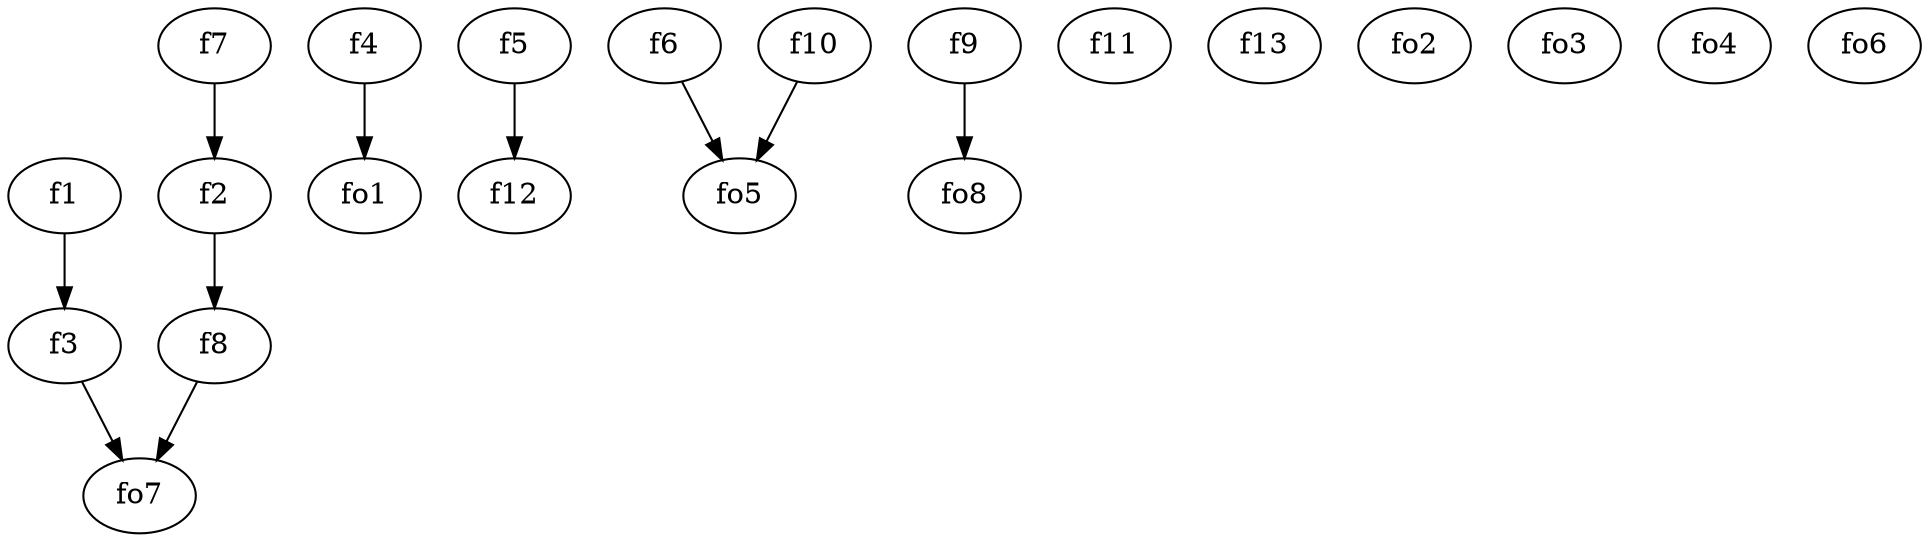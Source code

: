 strict digraph  {
f1;
f2;
f3;
f4;
f5;
f6;
f7;
f8;
f9;
f10;
f11;
f12;
f13;
fo1;
fo2;
fo3;
fo4;
fo5;
fo6;
fo7;
fo8;
f1 -> f3  [weight=2];
f2 -> f8  [weight=2];
f3 -> fo7  [weight=2];
f4 -> fo1  [weight=2];
f5 -> f12  [weight=2];
f6 -> fo5  [weight=2];
f7 -> f2  [weight=2];
f8 -> fo7  [weight=2];
f9 -> fo8  [weight=2];
f10 -> fo5  [weight=2];
}

